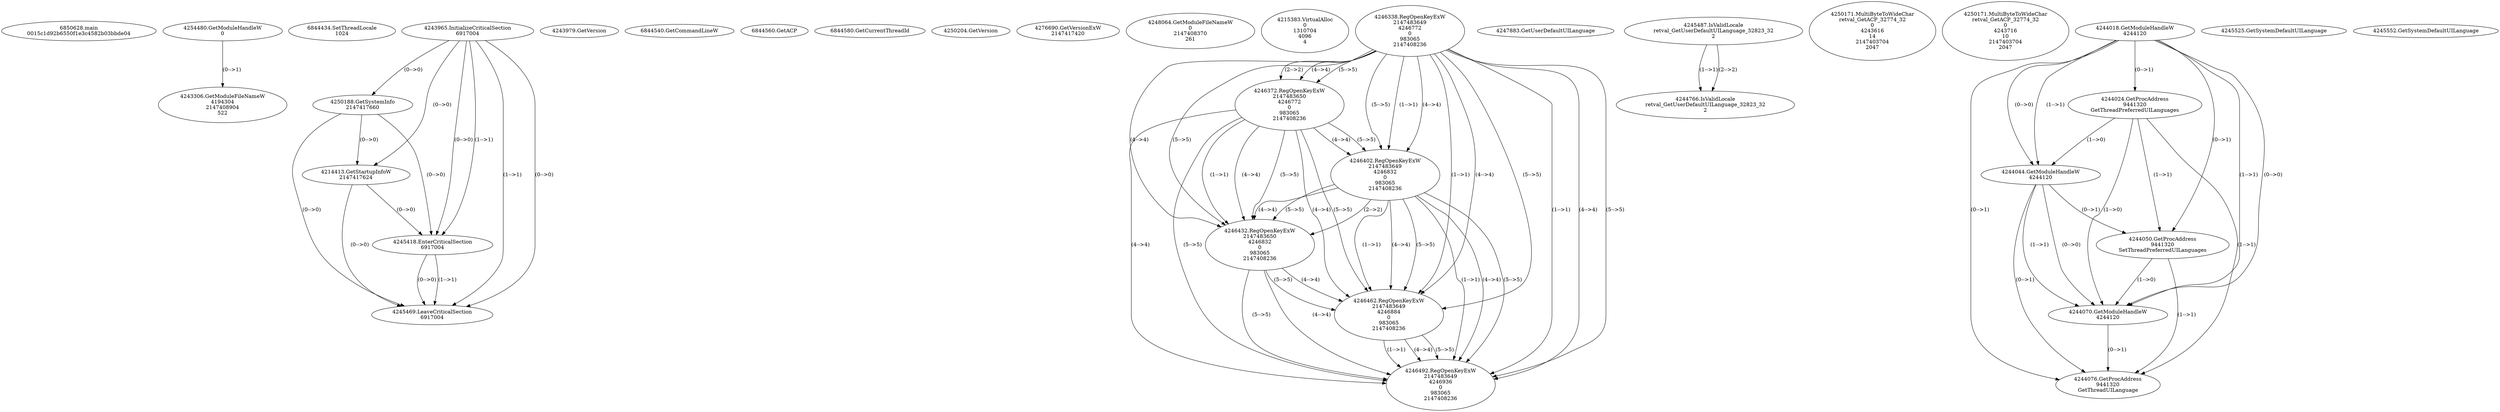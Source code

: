 // Global SCDG with merge call
digraph {
	0 [label="6850628.main
0015c1d92b6550f1e3c4582b03bbde04"]
	1 [label="4254480.GetModuleHandleW
0"]
	2 [label="6844434.SetThreadLocale
1024"]
	3 [label="4243965.InitializeCriticalSection
6917004"]
	4 [label="4243979.GetVersion
"]
	5 [label="4250188.GetSystemInfo
2147417660"]
	3 -> 5 [label="(0-->0)"]
	6 [label="6844540.GetCommandLineW
"]
	7 [label="4214413.GetStartupInfoW
2147417624"]
	3 -> 7 [label="(0-->0)"]
	5 -> 7 [label="(0-->0)"]
	8 [label="6844560.GetACP
"]
	9 [label="6844580.GetCurrentThreadId
"]
	10 [label="4250204.GetVersion
"]
	11 [label="4276690.GetVersionExW
2147417420"]
	12 [label="4243306.GetModuleFileNameW
4194304
2147408904
522"]
	1 -> 12 [label="(0-->1)"]
	13 [label="4248064.GetModuleFileNameW
0
2147408370
261"]
	14 [label="4215383.VirtualAlloc
0
1310704
4096
4"]
	15 [label="4246338.RegOpenKeyExW
2147483649
4246772
0
983065
2147408236"]
	16 [label="4246372.RegOpenKeyExW
2147483650
4246772
0
983065
2147408236"]
	15 -> 16 [label="(2-->2)"]
	15 -> 16 [label="(4-->4)"]
	15 -> 16 [label="(5-->5)"]
	17 [label="4246402.RegOpenKeyExW
2147483649
4246832
0
983065
2147408236"]
	15 -> 17 [label="(1-->1)"]
	15 -> 17 [label="(4-->4)"]
	16 -> 17 [label="(4-->4)"]
	15 -> 17 [label="(5-->5)"]
	16 -> 17 [label="(5-->5)"]
	18 [label="4246432.RegOpenKeyExW
2147483650
4246832
0
983065
2147408236"]
	16 -> 18 [label="(1-->1)"]
	17 -> 18 [label="(2-->2)"]
	15 -> 18 [label="(4-->4)"]
	16 -> 18 [label="(4-->4)"]
	17 -> 18 [label="(4-->4)"]
	15 -> 18 [label="(5-->5)"]
	16 -> 18 [label="(5-->5)"]
	17 -> 18 [label="(5-->5)"]
	19 [label="4246462.RegOpenKeyExW
2147483649
4246884
0
983065
2147408236"]
	15 -> 19 [label="(1-->1)"]
	17 -> 19 [label="(1-->1)"]
	15 -> 19 [label="(4-->4)"]
	16 -> 19 [label="(4-->4)"]
	17 -> 19 [label="(4-->4)"]
	18 -> 19 [label="(4-->4)"]
	15 -> 19 [label="(5-->5)"]
	16 -> 19 [label="(5-->5)"]
	17 -> 19 [label="(5-->5)"]
	18 -> 19 [label="(5-->5)"]
	20 [label="4246492.RegOpenKeyExW
2147483649
4246936
0
983065
2147408236"]
	15 -> 20 [label="(1-->1)"]
	17 -> 20 [label="(1-->1)"]
	19 -> 20 [label="(1-->1)"]
	15 -> 20 [label="(4-->4)"]
	16 -> 20 [label="(4-->4)"]
	17 -> 20 [label="(4-->4)"]
	18 -> 20 [label="(4-->4)"]
	19 -> 20 [label="(4-->4)"]
	15 -> 20 [label="(5-->5)"]
	16 -> 20 [label="(5-->5)"]
	17 -> 20 [label="(5-->5)"]
	18 -> 20 [label="(5-->5)"]
	19 -> 20 [label="(5-->5)"]
	21 [label="4247883.GetUserDefaultUILanguage
"]
	22 [label="4245418.EnterCriticalSection
6917004"]
	3 -> 22 [label="(1-->1)"]
	3 -> 22 [label="(0-->0)"]
	5 -> 22 [label="(0-->0)"]
	7 -> 22 [label="(0-->0)"]
	23 [label="4245469.LeaveCriticalSection
6917004"]
	3 -> 23 [label="(1-->1)"]
	22 -> 23 [label="(1-->1)"]
	3 -> 23 [label="(0-->0)"]
	5 -> 23 [label="(0-->0)"]
	7 -> 23 [label="(0-->0)"]
	22 -> 23 [label="(0-->0)"]
	24 [label="4245487.IsValidLocale
retval_GetUserDefaultUILanguage_32823_32
2"]
	25 [label="4250171.MultiByteToWideChar
retval_GetACP_32774_32
0
4243616
14
2147403704
2047"]
	26 [label="4250171.MultiByteToWideChar
retval_GetACP_32774_32
0
4243716
10
2147403704
2047"]
	27 [label="4244018.GetModuleHandleW
4244120"]
	28 [label="4244024.GetProcAddress
9441320
GetThreadPreferredUILanguages"]
	27 -> 28 [label="(0-->1)"]
	29 [label="4244044.GetModuleHandleW
4244120"]
	27 -> 29 [label="(1-->1)"]
	27 -> 29 [label="(0-->0)"]
	28 -> 29 [label="(1-->0)"]
	30 [label="4244050.GetProcAddress
9441320
SetThreadPreferredUILanguages"]
	27 -> 30 [label="(0-->1)"]
	28 -> 30 [label="(1-->1)"]
	29 -> 30 [label="(0-->1)"]
	31 [label="4244070.GetModuleHandleW
4244120"]
	27 -> 31 [label="(1-->1)"]
	29 -> 31 [label="(1-->1)"]
	27 -> 31 [label="(0-->0)"]
	28 -> 31 [label="(1-->0)"]
	29 -> 31 [label="(0-->0)"]
	30 -> 31 [label="(1-->0)"]
	32 [label="4244076.GetProcAddress
9441320
GetThreadUILanguage"]
	27 -> 32 [label="(0-->1)"]
	28 -> 32 [label="(1-->1)"]
	29 -> 32 [label="(0-->1)"]
	30 -> 32 [label="(1-->1)"]
	31 -> 32 [label="(0-->1)"]
	33 [label="4244766.IsValidLocale
retval_GetUserDefaultUILanguage_32823_32
2"]
	24 -> 33 [label="(1-->1)"]
	24 -> 33 [label="(2-->2)"]
	34 [label="4245525.GetSystemDefaultUILanguage
"]
	35 [label="4245552.GetSystemDefaultUILanguage
"]
}
